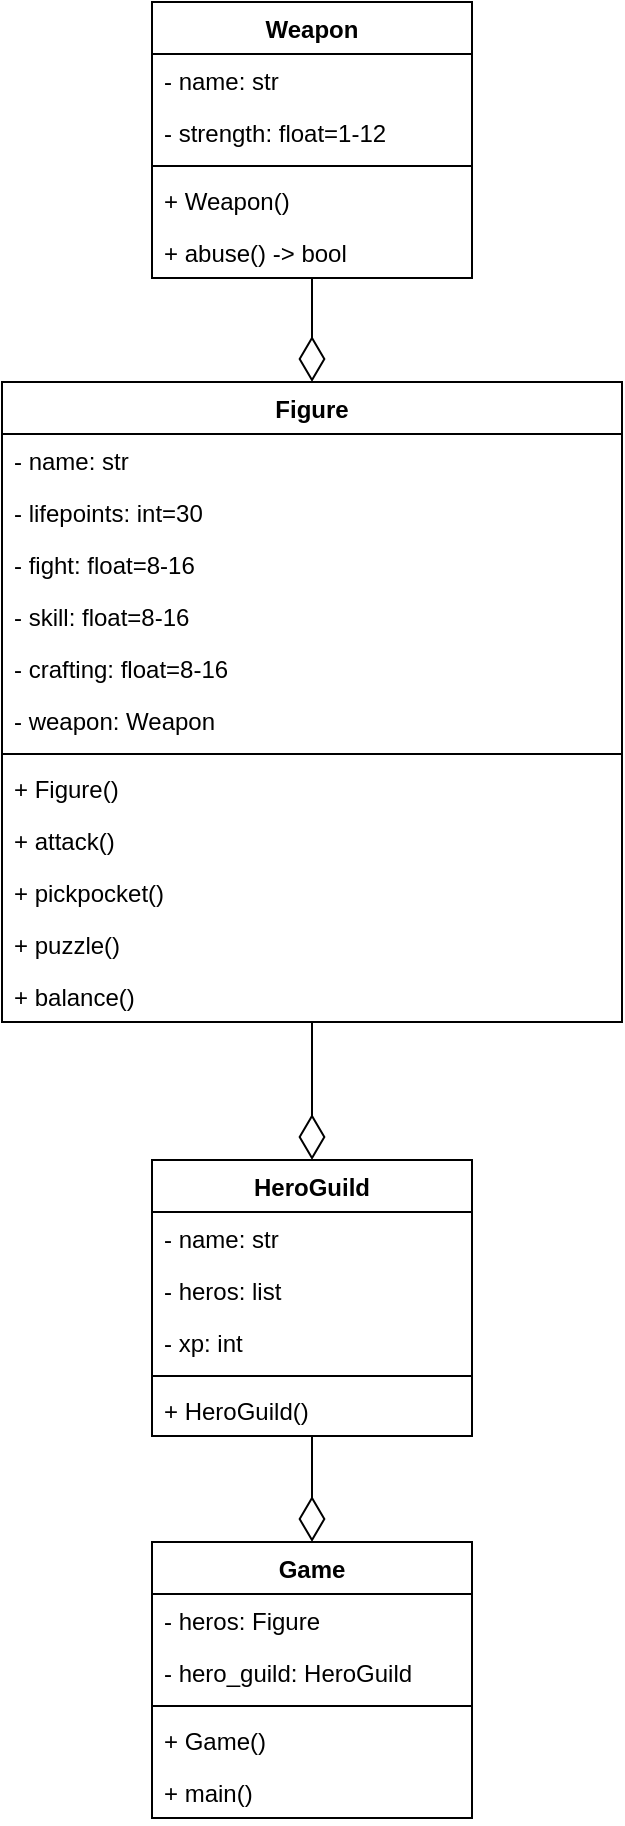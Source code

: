 <mxfile version="20.0.3" type="github">
  <diagram id="C5RBs43oDa-KdzZeNtuy" name="Page-1">
    <mxGraphModel dx="1024" dy="720" grid="1" gridSize="10" guides="1" tooltips="1" connect="1" arrows="1" fold="1" page="1" pageScale="1" pageWidth="827" pageHeight="1169" math="0" shadow="0">
      <root>
        <mxCell id="WIyWlLk6GJQsqaUBKTNV-0" />
        <mxCell id="WIyWlLk6GJQsqaUBKTNV-1" parent="WIyWlLk6GJQsqaUBKTNV-0" />
        <mxCell id="zB7IybjigIYkWdZnADIa-35" style="edgeStyle=orthogonalEdgeStyle;rounded=0;orthogonalLoop=1;jettySize=auto;html=1;exitX=0.5;exitY=1;exitDx=0;exitDy=0;entryX=0.5;entryY=0;entryDx=0;entryDy=0;endArrow=diamondThin;endFill=0;strokeWidth=1;endSize=20;" edge="1" parent="WIyWlLk6GJQsqaUBKTNV-1" source="zB7IybjigIYkWdZnADIa-0" target="zB7IybjigIYkWdZnADIa-25">
          <mxGeometry relative="1" as="geometry" />
        </mxCell>
        <mxCell id="zB7IybjigIYkWdZnADIa-0" value="Figure" style="swimlane;fontStyle=1;align=center;verticalAlign=top;childLayout=stackLayout;horizontal=1;startSize=26;horizontalStack=0;resizeParent=1;resizeParentMax=0;resizeLast=0;collapsible=1;marginBottom=0;" vertex="1" parent="WIyWlLk6GJQsqaUBKTNV-1">
          <mxGeometry x="220" y="220" width="310" height="320" as="geometry" />
        </mxCell>
        <mxCell id="zB7IybjigIYkWdZnADIa-1" value="- name: str" style="text;strokeColor=none;fillColor=none;align=left;verticalAlign=top;spacingLeft=4;spacingRight=4;overflow=hidden;rotatable=0;points=[[0,0.5],[1,0.5]];portConstraint=eastwest;" vertex="1" parent="zB7IybjigIYkWdZnADIa-0">
          <mxGeometry y="26" width="310" height="26" as="geometry" />
        </mxCell>
        <mxCell id="zB7IybjigIYkWdZnADIa-4" value="- lifepoints: int=30" style="text;strokeColor=none;fillColor=none;align=left;verticalAlign=top;spacingLeft=4;spacingRight=4;overflow=hidden;rotatable=0;points=[[0,0.5],[1,0.5]];portConstraint=eastwest;" vertex="1" parent="zB7IybjigIYkWdZnADIa-0">
          <mxGeometry y="52" width="310" height="26" as="geometry" />
        </mxCell>
        <mxCell id="zB7IybjigIYkWdZnADIa-5" value="- fight: float=8-16" style="text;strokeColor=none;fillColor=none;align=left;verticalAlign=top;spacingLeft=4;spacingRight=4;overflow=hidden;rotatable=0;points=[[0,0.5],[1,0.5]];portConstraint=eastwest;" vertex="1" parent="zB7IybjigIYkWdZnADIa-0">
          <mxGeometry y="78" width="310" height="26" as="geometry" />
        </mxCell>
        <mxCell id="zB7IybjigIYkWdZnADIa-6" value="- skill: float=8-16" style="text;strokeColor=none;fillColor=none;align=left;verticalAlign=top;spacingLeft=4;spacingRight=4;overflow=hidden;rotatable=0;points=[[0,0.5],[1,0.5]];portConstraint=eastwest;" vertex="1" parent="zB7IybjigIYkWdZnADIa-0">
          <mxGeometry y="104" width="310" height="26" as="geometry" />
        </mxCell>
        <mxCell id="zB7IybjigIYkWdZnADIa-7" value="- crafting: float=8-16" style="text;strokeColor=none;fillColor=none;align=left;verticalAlign=top;spacingLeft=4;spacingRight=4;overflow=hidden;rotatable=0;points=[[0,0.5],[1,0.5]];portConstraint=eastwest;" vertex="1" parent="zB7IybjigIYkWdZnADIa-0">
          <mxGeometry y="130" width="310" height="26" as="geometry" />
        </mxCell>
        <mxCell id="zB7IybjigIYkWdZnADIa-8" value="- weapon: Weapon" style="text;strokeColor=none;fillColor=none;align=left;verticalAlign=top;spacingLeft=4;spacingRight=4;overflow=hidden;rotatable=0;points=[[0,0.5],[1,0.5]];portConstraint=eastwest;" vertex="1" parent="zB7IybjigIYkWdZnADIa-0">
          <mxGeometry y="156" width="310" height="26" as="geometry" />
        </mxCell>
        <mxCell id="zB7IybjigIYkWdZnADIa-2" value="" style="line;strokeWidth=1;fillColor=none;align=left;verticalAlign=middle;spacingTop=-1;spacingLeft=3;spacingRight=3;rotatable=0;labelPosition=right;points=[];portConstraint=eastwest;" vertex="1" parent="zB7IybjigIYkWdZnADIa-0">
          <mxGeometry y="182" width="310" height="8" as="geometry" />
        </mxCell>
        <mxCell id="zB7IybjigIYkWdZnADIa-3" value="+ Figure()" style="text;strokeColor=none;fillColor=none;align=left;verticalAlign=top;spacingLeft=4;spacingRight=4;overflow=hidden;rotatable=0;points=[[0,0.5],[1,0.5]];portConstraint=eastwest;" vertex="1" parent="zB7IybjigIYkWdZnADIa-0">
          <mxGeometry y="190" width="310" height="26" as="geometry" />
        </mxCell>
        <mxCell id="zB7IybjigIYkWdZnADIa-12" value="+ attack()" style="text;strokeColor=none;fillColor=none;align=left;verticalAlign=top;spacingLeft=4;spacingRight=4;overflow=hidden;rotatable=0;points=[[0,0.5],[1,0.5]];portConstraint=eastwest;" vertex="1" parent="zB7IybjigIYkWdZnADIa-0">
          <mxGeometry y="216" width="310" height="26" as="geometry" />
        </mxCell>
        <mxCell id="zB7IybjigIYkWdZnADIa-9" value="+ pickpocket()" style="text;strokeColor=none;fillColor=none;align=left;verticalAlign=top;spacingLeft=4;spacingRight=4;overflow=hidden;rotatable=0;points=[[0,0.5],[1,0.5]];portConstraint=eastwest;" vertex="1" parent="zB7IybjigIYkWdZnADIa-0">
          <mxGeometry y="242" width="310" height="26" as="geometry" />
        </mxCell>
        <mxCell id="zB7IybjigIYkWdZnADIa-10" value="+ puzzle()" style="text;strokeColor=none;fillColor=none;align=left;verticalAlign=top;spacingLeft=4;spacingRight=4;overflow=hidden;rotatable=0;points=[[0,0.5],[1,0.5]];portConstraint=eastwest;" vertex="1" parent="zB7IybjigIYkWdZnADIa-0">
          <mxGeometry y="268" width="310" height="26" as="geometry" />
        </mxCell>
        <mxCell id="zB7IybjigIYkWdZnADIa-11" value="+ balance()" style="text;strokeColor=none;fillColor=none;align=left;verticalAlign=top;spacingLeft=4;spacingRight=4;overflow=hidden;rotatable=0;points=[[0,0.5],[1,0.5]];portConstraint=eastwest;" vertex="1" parent="zB7IybjigIYkWdZnADIa-0">
          <mxGeometry y="294" width="310" height="26" as="geometry" />
        </mxCell>
        <mxCell id="zB7IybjigIYkWdZnADIa-36" style="edgeStyle=orthogonalEdgeStyle;rounded=0;orthogonalLoop=1;jettySize=auto;html=1;exitX=0.5;exitY=1;exitDx=0;exitDy=0;entryX=0.5;entryY=0;entryDx=0;entryDy=0;endArrow=diamondThin;endFill=0;strokeWidth=1;endSize=20;" edge="1" parent="WIyWlLk6GJQsqaUBKTNV-1" source="zB7IybjigIYkWdZnADIa-13" target="zB7IybjigIYkWdZnADIa-0">
          <mxGeometry relative="1" as="geometry" />
        </mxCell>
        <mxCell id="zB7IybjigIYkWdZnADIa-13" value="Weapon" style="swimlane;fontStyle=1;align=center;verticalAlign=top;childLayout=stackLayout;horizontal=1;startSize=26;horizontalStack=0;resizeParent=1;resizeParentMax=0;resizeLast=0;collapsible=1;marginBottom=0;" vertex="1" parent="WIyWlLk6GJQsqaUBKTNV-1">
          <mxGeometry x="295" y="30" width="160" height="138" as="geometry" />
        </mxCell>
        <mxCell id="zB7IybjigIYkWdZnADIa-14" value="- name: str" style="text;strokeColor=none;fillColor=none;align=left;verticalAlign=top;spacingLeft=4;spacingRight=4;overflow=hidden;rotatable=0;points=[[0,0.5],[1,0.5]];portConstraint=eastwest;" vertex="1" parent="zB7IybjigIYkWdZnADIa-13">
          <mxGeometry y="26" width="160" height="26" as="geometry" />
        </mxCell>
        <mxCell id="zB7IybjigIYkWdZnADIa-17" value="- strength: float=1-12" style="text;strokeColor=none;fillColor=none;align=left;verticalAlign=top;spacingLeft=4;spacingRight=4;overflow=hidden;rotatable=0;points=[[0,0.5],[1,0.5]];portConstraint=eastwest;" vertex="1" parent="zB7IybjigIYkWdZnADIa-13">
          <mxGeometry y="52" width="160" height="26" as="geometry" />
        </mxCell>
        <mxCell id="zB7IybjigIYkWdZnADIa-15" value="" style="line;strokeWidth=1;fillColor=none;align=left;verticalAlign=middle;spacingTop=-1;spacingLeft=3;spacingRight=3;rotatable=0;labelPosition=right;points=[];portConstraint=eastwest;" vertex="1" parent="zB7IybjigIYkWdZnADIa-13">
          <mxGeometry y="78" width="160" height="8" as="geometry" />
        </mxCell>
        <mxCell id="zB7IybjigIYkWdZnADIa-16" value="+ Weapon()" style="text;strokeColor=none;fillColor=none;align=left;verticalAlign=top;spacingLeft=4;spacingRight=4;overflow=hidden;rotatable=0;points=[[0,0.5],[1,0.5]];portConstraint=eastwest;" vertex="1" parent="zB7IybjigIYkWdZnADIa-13">
          <mxGeometry y="86" width="160" height="26" as="geometry" />
        </mxCell>
        <mxCell id="zB7IybjigIYkWdZnADIa-18" value="+ abuse() -&gt; bool" style="text;strokeColor=none;fillColor=none;align=left;verticalAlign=top;spacingLeft=4;spacingRight=4;overflow=hidden;rotatable=0;points=[[0,0.5],[1,0.5]];portConstraint=eastwest;" vertex="1" parent="zB7IybjigIYkWdZnADIa-13">
          <mxGeometry y="112" width="160" height="26" as="geometry" />
        </mxCell>
        <mxCell id="zB7IybjigIYkWdZnADIa-19" value="Game" style="swimlane;fontStyle=1;align=center;verticalAlign=top;childLayout=stackLayout;horizontal=1;startSize=26;horizontalStack=0;resizeParent=1;resizeParentMax=0;resizeLast=0;collapsible=1;marginBottom=0;" vertex="1" parent="WIyWlLk6GJQsqaUBKTNV-1">
          <mxGeometry x="295" y="800" width="160" height="138" as="geometry" />
        </mxCell>
        <mxCell id="zB7IybjigIYkWdZnADIa-20" value="- heros: Figure" style="text;strokeColor=none;fillColor=none;align=left;verticalAlign=top;spacingLeft=4;spacingRight=4;overflow=hidden;rotatable=0;points=[[0,0.5],[1,0.5]];portConstraint=eastwest;" vertex="1" parent="zB7IybjigIYkWdZnADIa-19">
          <mxGeometry y="26" width="160" height="26" as="geometry" />
        </mxCell>
        <mxCell id="zB7IybjigIYkWdZnADIa-24" value="- hero_guild: HeroGuild" style="text;strokeColor=none;fillColor=none;align=left;verticalAlign=top;spacingLeft=4;spacingRight=4;overflow=hidden;rotatable=0;points=[[0,0.5],[1,0.5]];portConstraint=eastwest;" vertex="1" parent="zB7IybjigIYkWdZnADIa-19">
          <mxGeometry y="52" width="160" height="26" as="geometry" />
        </mxCell>
        <mxCell id="zB7IybjigIYkWdZnADIa-21" value="" style="line;strokeWidth=1;fillColor=none;align=left;verticalAlign=middle;spacingTop=-1;spacingLeft=3;spacingRight=3;rotatable=0;labelPosition=right;points=[];portConstraint=eastwest;" vertex="1" parent="zB7IybjigIYkWdZnADIa-19">
          <mxGeometry y="78" width="160" height="8" as="geometry" />
        </mxCell>
        <mxCell id="zB7IybjigIYkWdZnADIa-22" value="+ Game()" style="text;strokeColor=none;fillColor=none;align=left;verticalAlign=top;spacingLeft=4;spacingRight=4;overflow=hidden;rotatable=0;points=[[0,0.5],[1,0.5]];portConstraint=eastwest;" vertex="1" parent="zB7IybjigIYkWdZnADIa-19">
          <mxGeometry y="86" width="160" height="26" as="geometry" />
        </mxCell>
        <mxCell id="zB7IybjigIYkWdZnADIa-23" value="+ main()" style="text;strokeColor=none;fillColor=none;align=left;verticalAlign=top;spacingLeft=4;spacingRight=4;overflow=hidden;rotatable=0;points=[[0,0.5],[1,0.5]];portConstraint=eastwest;" vertex="1" parent="zB7IybjigIYkWdZnADIa-19">
          <mxGeometry y="112" width="160" height="26" as="geometry" />
        </mxCell>
        <mxCell id="zB7IybjigIYkWdZnADIa-34" style="edgeStyle=orthogonalEdgeStyle;rounded=0;orthogonalLoop=1;jettySize=auto;html=1;exitX=0.5;exitY=1;exitDx=0;exitDy=0;entryX=0.5;entryY=0;entryDx=0;entryDy=0;endArrow=diamondThin;endFill=0;strokeWidth=1;jumpSize=18;strokeColor=default;arcSize=20;endSize=20;" edge="1" parent="WIyWlLk6GJQsqaUBKTNV-1" source="zB7IybjigIYkWdZnADIa-25" target="zB7IybjigIYkWdZnADIa-19">
          <mxGeometry relative="1" as="geometry" />
        </mxCell>
        <mxCell id="zB7IybjigIYkWdZnADIa-25" value="HeroGuild" style="swimlane;fontStyle=1;align=center;verticalAlign=top;childLayout=stackLayout;horizontal=1;startSize=26;horizontalStack=0;resizeParent=1;resizeParentMax=0;resizeLast=0;collapsible=1;marginBottom=0;" vertex="1" parent="WIyWlLk6GJQsqaUBKTNV-1">
          <mxGeometry x="295" y="609" width="160" height="138" as="geometry" />
        </mxCell>
        <mxCell id="zB7IybjigIYkWdZnADIa-26" value="- name: str&#xa;" style="text;strokeColor=none;fillColor=none;align=left;verticalAlign=top;spacingLeft=4;spacingRight=4;overflow=hidden;rotatable=0;points=[[0,0.5],[1,0.5]];portConstraint=eastwest;" vertex="1" parent="zB7IybjigIYkWdZnADIa-25">
          <mxGeometry y="26" width="160" height="26" as="geometry" />
        </mxCell>
        <mxCell id="zB7IybjigIYkWdZnADIa-29" value="- heros: list" style="text;strokeColor=none;fillColor=none;align=left;verticalAlign=top;spacingLeft=4;spacingRight=4;overflow=hidden;rotatable=0;points=[[0,0.5],[1,0.5]];portConstraint=eastwest;" vertex="1" parent="zB7IybjigIYkWdZnADIa-25">
          <mxGeometry y="52" width="160" height="26" as="geometry" />
        </mxCell>
        <mxCell id="zB7IybjigIYkWdZnADIa-58" value="- xp: int" style="text;strokeColor=none;fillColor=none;align=left;verticalAlign=top;spacingLeft=4;spacingRight=4;overflow=hidden;rotatable=0;points=[[0,0.5],[1,0.5]];portConstraint=eastwest;" vertex="1" parent="zB7IybjigIYkWdZnADIa-25">
          <mxGeometry y="78" width="160" height="26" as="geometry" />
        </mxCell>
        <mxCell id="zB7IybjigIYkWdZnADIa-27" value="" style="line;strokeWidth=1;fillColor=none;align=left;verticalAlign=middle;spacingTop=-1;spacingLeft=3;spacingRight=3;rotatable=0;labelPosition=right;points=[];portConstraint=eastwest;" vertex="1" parent="zB7IybjigIYkWdZnADIa-25">
          <mxGeometry y="104" width="160" height="8" as="geometry" />
        </mxCell>
        <mxCell id="zB7IybjigIYkWdZnADIa-28" value="+ HeroGuild()" style="text;strokeColor=none;fillColor=none;align=left;verticalAlign=top;spacingLeft=4;spacingRight=4;overflow=hidden;rotatable=0;points=[[0,0.5],[1,0.5]];portConstraint=eastwest;" vertex="1" parent="zB7IybjigIYkWdZnADIa-25">
          <mxGeometry y="112" width="160" height="26" as="geometry" />
        </mxCell>
      </root>
    </mxGraphModel>
  </diagram>
</mxfile>
